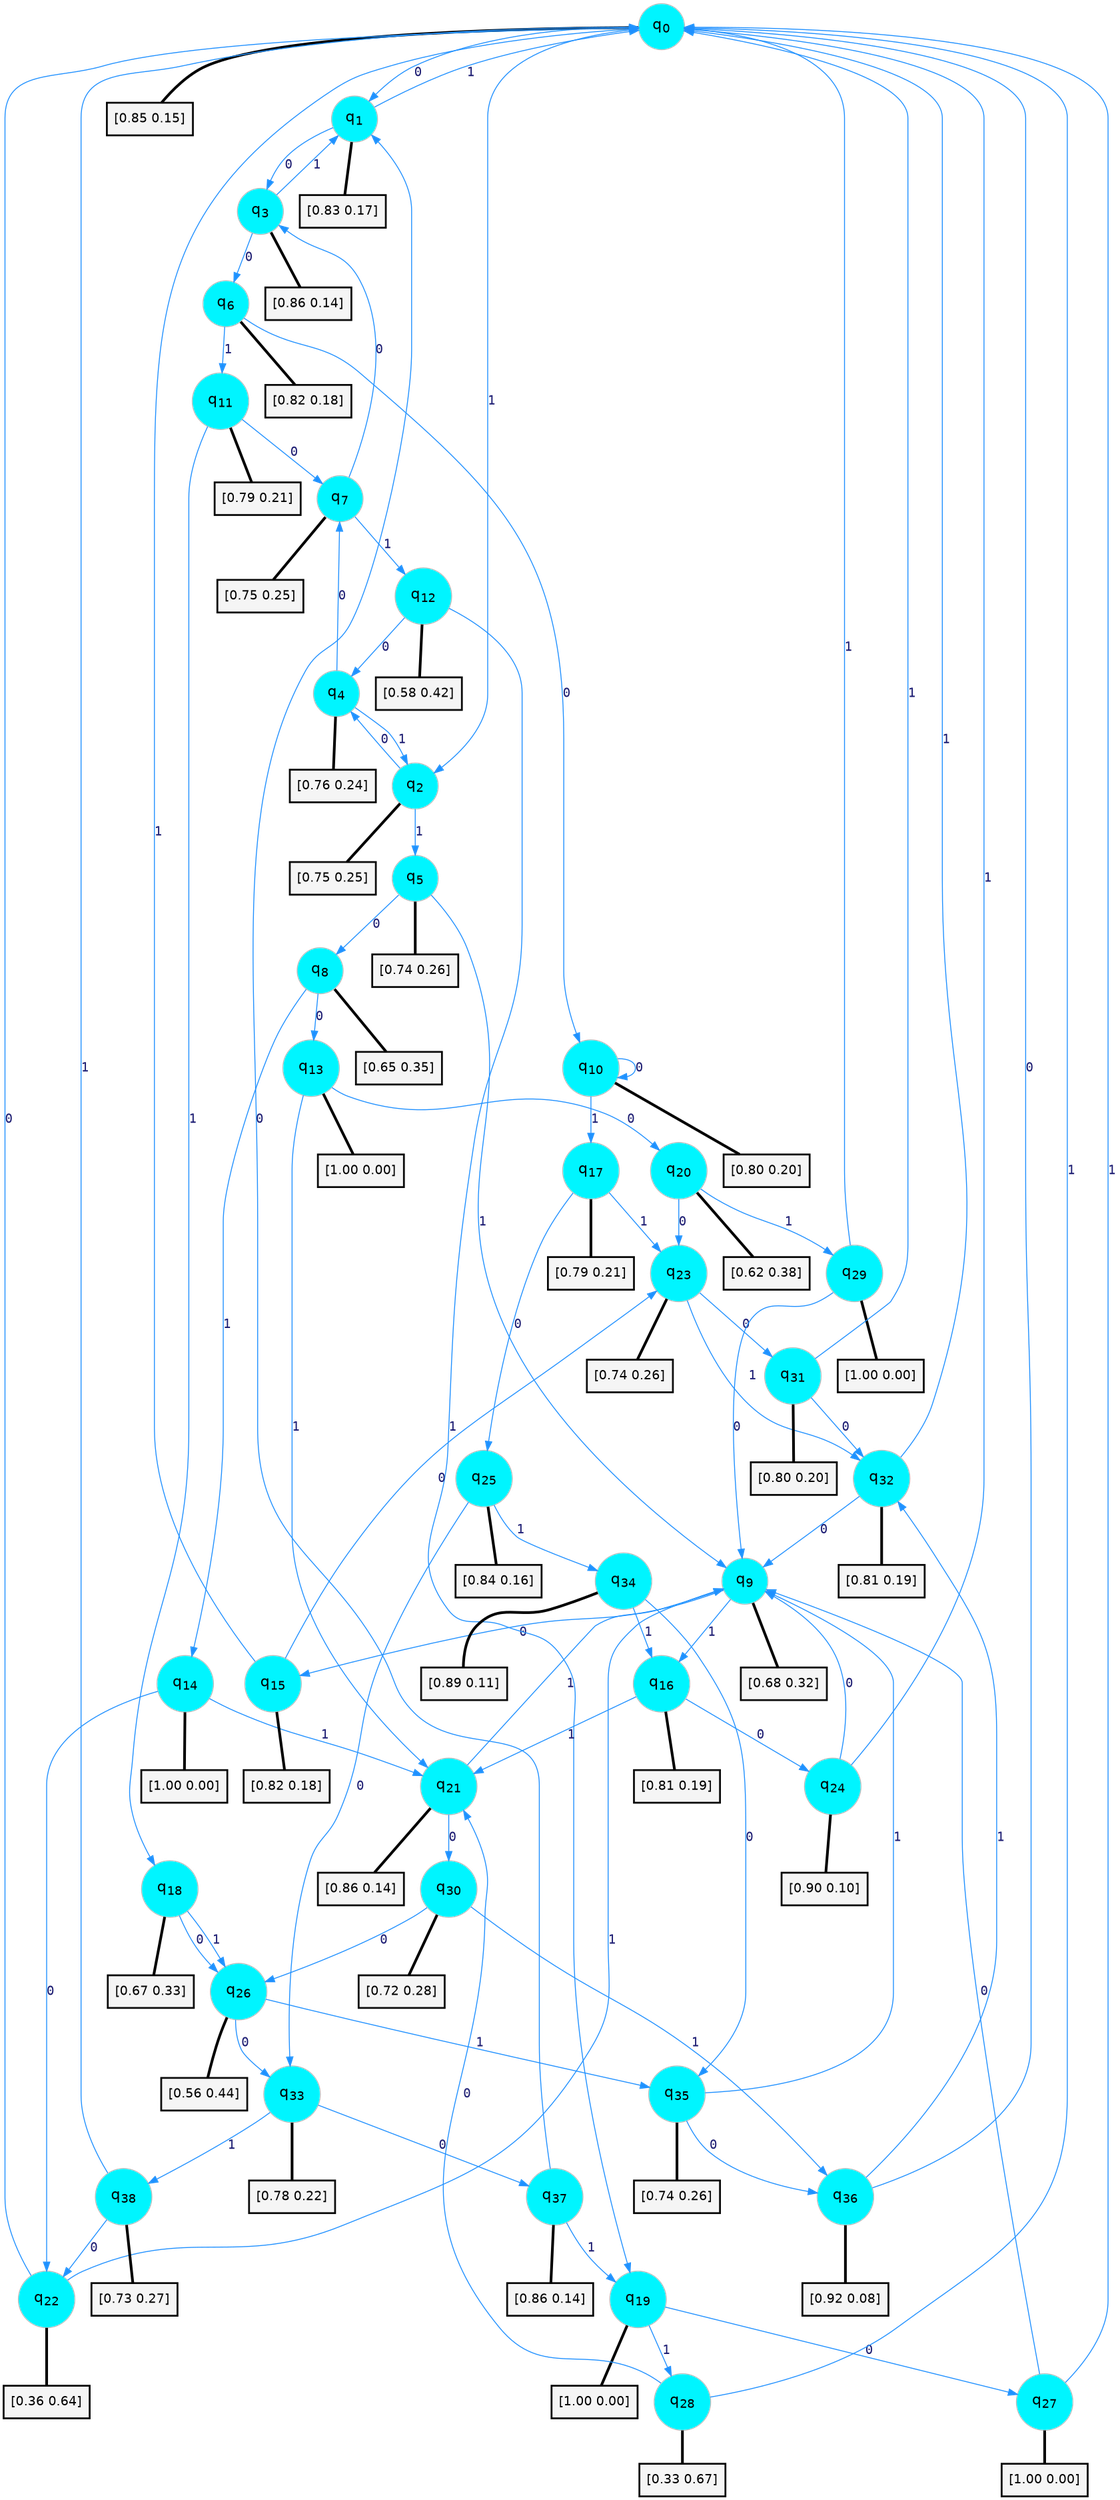 digraph G {
graph [
bgcolor=transparent, dpi=300, rankdir=TD, size="40,25"];
node [
color=gray, fillcolor=turquoise1, fontcolor=black, fontname=Helvetica, fontsize=16, fontweight=bold, shape=circle, style=filled];
edge [
arrowsize=1, color=dodgerblue1, fontcolor=midnightblue, fontname=courier, fontweight=bold, penwidth=1, style=solid, weight=20];
0[label=<q<SUB>0</SUB>>];
1[label=<q<SUB>1</SUB>>];
2[label=<q<SUB>2</SUB>>];
3[label=<q<SUB>3</SUB>>];
4[label=<q<SUB>4</SUB>>];
5[label=<q<SUB>5</SUB>>];
6[label=<q<SUB>6</SUB>>];
7[label=<q<SUB>7</SUB>>];
8[label=<q<SUB>8</SUB>>];
9[label=<q<SUB>9</SUB>>];
10[label=<q<SUB>10</SUB>>];
11[label=<q<SUB>11</SUB>>];
12[label=<q<SUB>12</SUB>>];
13[label=<q<SUB>13</SUB>>];
14[label=<q<SUB>14</SUB>>];
15[label=<q<SUB>15</SUB>>];
16[label=<q<SUB>16</SUB>>];
17[label=<q<SUB>17</SUB>>];
18[label=<q<SUB>18</SUB>>];
19[label=<q<SUB>19</SUB>>];
20[label=<q<SUB>20</SUB>>];
21[label=<q<SUB>21</SUB>>];
22[label=<q<SUB>22</SUB>>];
23[label=<q<SUB>23</SUB>>];
24[label=<q<SUB>24</SUB>>];
25[label=<q<SUB>25</SUB>>];
26[label=<q<SUB>26</SUB>>];
27[label=<q<SUB>27</SUB>>];
28[label=<q<SUB>28</SUB>>];
29[label=<q<SUB>29</SUB>>];
30[label=<q<SUB>30</SUB>>];
31[label=<q<SUB>31</SUB>>];
32[label=<q<SUB>32</SUB>>];
33[label=<q<SUB>33</SUB>>];
34[label=<q<SUB>34</SUB>>];
35[label=<q<SUB>35</SUB>>];
36[label=<q<SUB>36</SUB>>];
37[label=<q<SUB>37</SUB>>];
38[label=<q<SUB>38</SUB>>];
39[label="[0.85 0.15]", shape=box,fontcolor=black, fontname=Helvetica, fontsize=14, penwidth=2, fillcolor=whitesmoke,color=black];
40[label="[0.83 0.17]", shape=box,fontcolor=black, fontname=Helvetica, fontsize=14, penwidth=2, fillcolor=whitesmoke,color=black];
41[label="[0.75 0.25]", shape=box,fontcolor=black, fontname=Helvetica, fontsize=14, penwidth=2, fillcolor=whitesmoke,color=black];
42[label="[0.86 0.14]", shape=box,fontcolor=black, fontname=Helvetica, fontsize=14, penwidth=2, fillcolor=whitesmoke,color=black];
43[label="[0.76 0.24]", shape=box,fontcolor=black, fontname=Helvetica, fontsize=14, penwidth=2, fillcolor=whitesmoke,color=black];
44[label="[0.74 0.26]", shape=box,fontcolor=black, fontname=Helvetica, fontsize=14, penwidth=2, fillcolor=whitesmoke,color=black];
45[label="[0.82 0.18]", shape=box,fontcolor=black, fontname=Helvetica, fontsize=14, penwidth=2, fillcolor=whitesmoke,color=black];
46[label="[0.75 0.25]", shape=box,fontcolor=black, fontname=Helvetica, fontsize=14, penwidth=2, fillcolor=whitesmoke,color=black];
47[label="[0.65 0.35]", shape=box,fontcolor=black, fontname=Helvetica, fontsize=14, penwidth=2, fillcolor=whitesmoke,color=black];
48[label="[0.68 0.32]", shape=box,fontcolor=black, fontname=Helvetica, fontsize=14, penwidth=2, fillcolor=whitesmoke,color=black];
49[label="[0.80 0.20]", shape=box,fontcolor=black, fontname=Helvetica, fontsize=14, penwidth=2, fillcolor=whitesmoke,color=black];
50[label="[0.79 0.21]", shape=box,fontcolor=black, fontname=Helvetica, fontsize=14, penwidth=2, fillcolor=whitesmoke,color=black];
51[label="[0.58 0.42]", shape=box,fontcolor=black, fontname=Helvetica, fontsize=14, penwidth=2, fillcolor=whitesmoke,color=black];
52[label="[1.00 0.00]", shape=box,fontcolor=black, fontname=Helvetica, fontsize=14, penwidth=2, fillcolor=whitesmoke,color=black];
53[label="[1.00 0.00]", shape=box,fontcolor=black, fontname=Helvetica, fontsize=14, penwidth=2, fillcolor=whitesmoke,color=black];
54[label="[0.82 0.18]", shape=box,fontcolor=black, fontname=Helvetica, fontsize=14, penwidth=2, fillcolor=whitesmoke,color=black];
55[label="[0.81 0.19]", shape=box,fontcolor=black, fontname=Helvetica, fontsize=14, penwidth=2, fillcolor=whitesmoke,color=black];
56[label="[0.79 0.21]", shape=box,fontcolor=black, fontname=Helvetica, fontsize=14, penwidth=2, fillcolor=whitesmoke,color=black];
57[label="[0.67 0.33]", shape=box,fontcolor=black, fontname=Helvetica, fontsize=14, penwidth=2, fillcolor=whitesmoke,color=black];
58[label="[1.00 0.00]", shape=box,fontcolor=black, fontname=Helvetica, fontsize=14, penwidth=2, fillcolor=whitesmoke,color=black];
59[label="[0.62 0.38]", shape=box,fontcolor=black, fontname=Helvetica, fontsize=14, penwidth=2, fillcolor=whitesmoke,color=black];
60[label="[0.86 0.14]", shape=box,fontcolor=black, fontname=Helvetica, fontsize=14, penwidth=2, fillcolor=whitesmoke,color=black];
61[label="[0.36 0.64]", shape=box,fontcolor=black, fontname=Helvetica, fontsize=14, penwidth=2, fillcolor=whitesmoke,color=black];
62[label="[0.74 0.26]", shape=box,fontcolor=black, fontname=Helvetica, fontsize=14, penwidth=2, fillcolor=whitesmoke,color=black];
63[label="[0.90 0.10]", shape=box,fontcolor=black, fontname=Helvetica, fontsize=14, penwidth=2, fillcolor=whitesmoke,color=black];
64[label="[0.84 0.16]", shape=box,fontcolor=black, fontname=Helvetica, fontsize=14, penwidth=2, fillcolor=whitesmoke,color=black];
65[label="[0.56 0.44]", shape=box,fontcolor=black, fontname=Helvetica, fontsize=14, penwidth=2, fillcolor=whitesmoke,color=black];
66[label="[1.00 0.00]", shape=box,fontcolor=black, fontname=Helvetica, fontsize=14, penwidth=2, fillcolor=whitesmoke,color=black];
67[label="[0.33 0.67]", shape=box,fontcolor=black, fontname=Helvetica, fontsize=14, penwidth=2, fillcolor=whitesmoke,color=black];
68[label="[1.00 0.00]", shape=box,fontcolor=black, fontname=Helvetica, fontsize=14, penwidth=2, fillcolor=whitesmoke,color=black];
69[label="[0.72 0.28]", shape=box,fontcolor=black, fontname=Helvetica, fontsize=14, penwidth=2, fillcolor=whitesmoke,color=black];
70[label="[0.80 0.20]", shape=box,fontcolor=black, fontname=Helvetica, fontsize=14, penwidth=2, fillcolor=whitesmoke,color=black];
71[label="[0.81 0.19]", shape=box,fontcolor=black, fontname=Helvetica, fontsize=14, penwidth=2, fillcolor=whitesmoke,color=black];
72[label="[0.78 0.22]", shape=box,fontcolor=black, fontname=Helvetica, fontsize=14, penwidth=2, fillcolor=whitesmoke,color=black];
73[label="[0.89 0.11]", shape=box,fontcolor=black, fontname=Helvetica, fontsize=14, penwidth=2, fillcolor=whitesmoke,color=black];
74[label="[0.74 0.26]", shape=box,fontcolor=black, fontname=Helvetica, fontsize=14, penwidth=2, fillcolor=whitesmoke,color=black];
75[label="[0.92 0.08]", shape=box,fontcolor=black, fontname=Helvetica, fontsize=14, penwidth=2, fillcolor=whitesmoke,color=black];
76[label="[0.86 0.14]", shape=box,fontcolor=black, fontname=Helvetica, fontsize=14, penwidth=2, fillcolor=whitesmoke,color=black];
77[label="[0.73 0.27]", shape=box,fontcolor=black, fontname=Helvetica, fontsize=14, penwidth=2, fillcolor=whitesmoke,color=black];
0->1 [label=0];
0->2 [label=1];
0->39 [arrowhead=none, penwidth=3,color=black];
1->3 [label=0];
1->0 [label=1];
1->40 [arrowhead=none, penwidth=3,color=black];
2->4 [label=0];
2->5 [label=1];
2->41 [arrowhead=none, penwidth=3,color=black];
3->6 [label=0];
3->1 [label=1];
3->42 [arrowhead=none, penwidth=3,color=black];
4->7 [label=0];
4->2 [label=1];
4->43 [arrowhead=none, penwidth=3,color=black];
5->8 [label=0];
5->9 [label=1];
5->44 [arrowhead=none, penwidth=3,color=black];
6->10 [label=0];
6->11 [label=1];
6->45 [arrowhead=none, penwidth=3,color=black];
7->3 [label=0];
7->12 [label=1];
7->46 [arrowhead=none, penwidth=3,color=black];
8->13 [label=0];
8->14 [label=1];
8->47 [arrowhead=none, penwidth=3,color=black];
9->15 [label=0];
9->16 [label=1];
9->48 [arrowhead=none, penwidth=3,color=black];
10->10 [label=0];
10->17 [label=1];
10->49 [arrowhead=none, penwidth=3,color=black];
11->7 [label=0];
11->18 [label=1];
11->50 [arrowhead=none, penwidth=3,color=black];
12->4 [label=0];
12->19 [label=1];
12->51 [arrowhead=none, penwidth=3,color=black];
13->20 [label=0];
13->21 [label=1];
13->52 [arrowhead=none, penwidth=3,color=black];
14->22 [label=0];
14->21 [label=1];
14->53 [arrowhead=none, penwidth=3,color=black];
15->23 [label=0];
15->0 [label=1];
15->54 [arrowhead=none, penwidth=3,color=black];
16->24 [label=0];
16->21 [label=1];
16->55 [arrowhead=none, penwidth=3,color=black];
17->25 [label=0];
17->23 [label=1];
17->56 [arrowhead=none, penwidth=3,color=black];
18->26 [label=0];
18->26 [label=1];
18->57 [arrowhead=none, penwidth=3,color=black];
19->27 [label=0];
19->28 [label=1];
19->58 [arrowhead=none, penwidth=3,color=black];
20->23 [label=0];
20->29 [label=1];
20->59 [arrowhead=none, penwidth=3,color=black];
21->30 [label=0];
21->9 [label=1];
21->60 [arrowhead=none, penwidth=3,color=black];
22->0 [label=0];
22->9 [label=1];
22->61 [arrowhead=none, penwidth=3,color=black];
23->31 [label=0];
23->32 [label=1];
23->62 [arrowhead=none, penwidth=3,color=black];
24->9 [label=0];
24->0 [label=1];
24->63 [arrowhead=none, penwidth=3,color=black];
25->33 [label=0];
25->34 [label=1];
25->64 [arrowhead=none, penwidth=3,color=black];
26->33 [label=0];
26->35 [label=1];
26->65 [arrowhead=none, penwidth=3,color=black];
27->9 [label=0];
27->0 [label=1];
27->66 [arrowhead=none, penwidth=3,color=black];
28->21 [label=0];
28->0 [label=1];
28->67 [arrowhead=none, penwidth=3,color=black];
29->9 [label=0];
29->0 [label=1];
29->68 [arrowhead=none, penwidth=3,color=black];
30->26 [label=0];
30->36 [label=1];
30->69 [arrowhead=none, penwidth=3,color=black];
31->32 [label=0];
31->0 [label=1];
31->70 [arrowhead=none, penwidth=3,color=black];
32->9 [label=0];
32->0 [label=1];
32->71 [arrowhead=none, penwidth=3,color=black];
33->37 [label=0];
33->38 [label=1];
33->72 [arrowhead=none, penwidth=3,color=black];
34->35 [label=0];
34->16 [label=1];
34->73 [arrowhead=none, penwidth=3,color=black];
35->36 [label=0];
35->9 [label=1];
35->74 [arrowhead=none, penwidth=3,color=black];
36->0 [label=0];
36->32 [label=1];
36->75 [arrowhead=none, penwidth=3,color=black];
37->1 [label=0];
37->19 [label=1];
37->76 [arrowhead=none, penwidth=3,color=black];
38->22 [label=0];
38->0 [label=1];
38->77 [arrowhead=none, penwidth=3,color=black];
}
